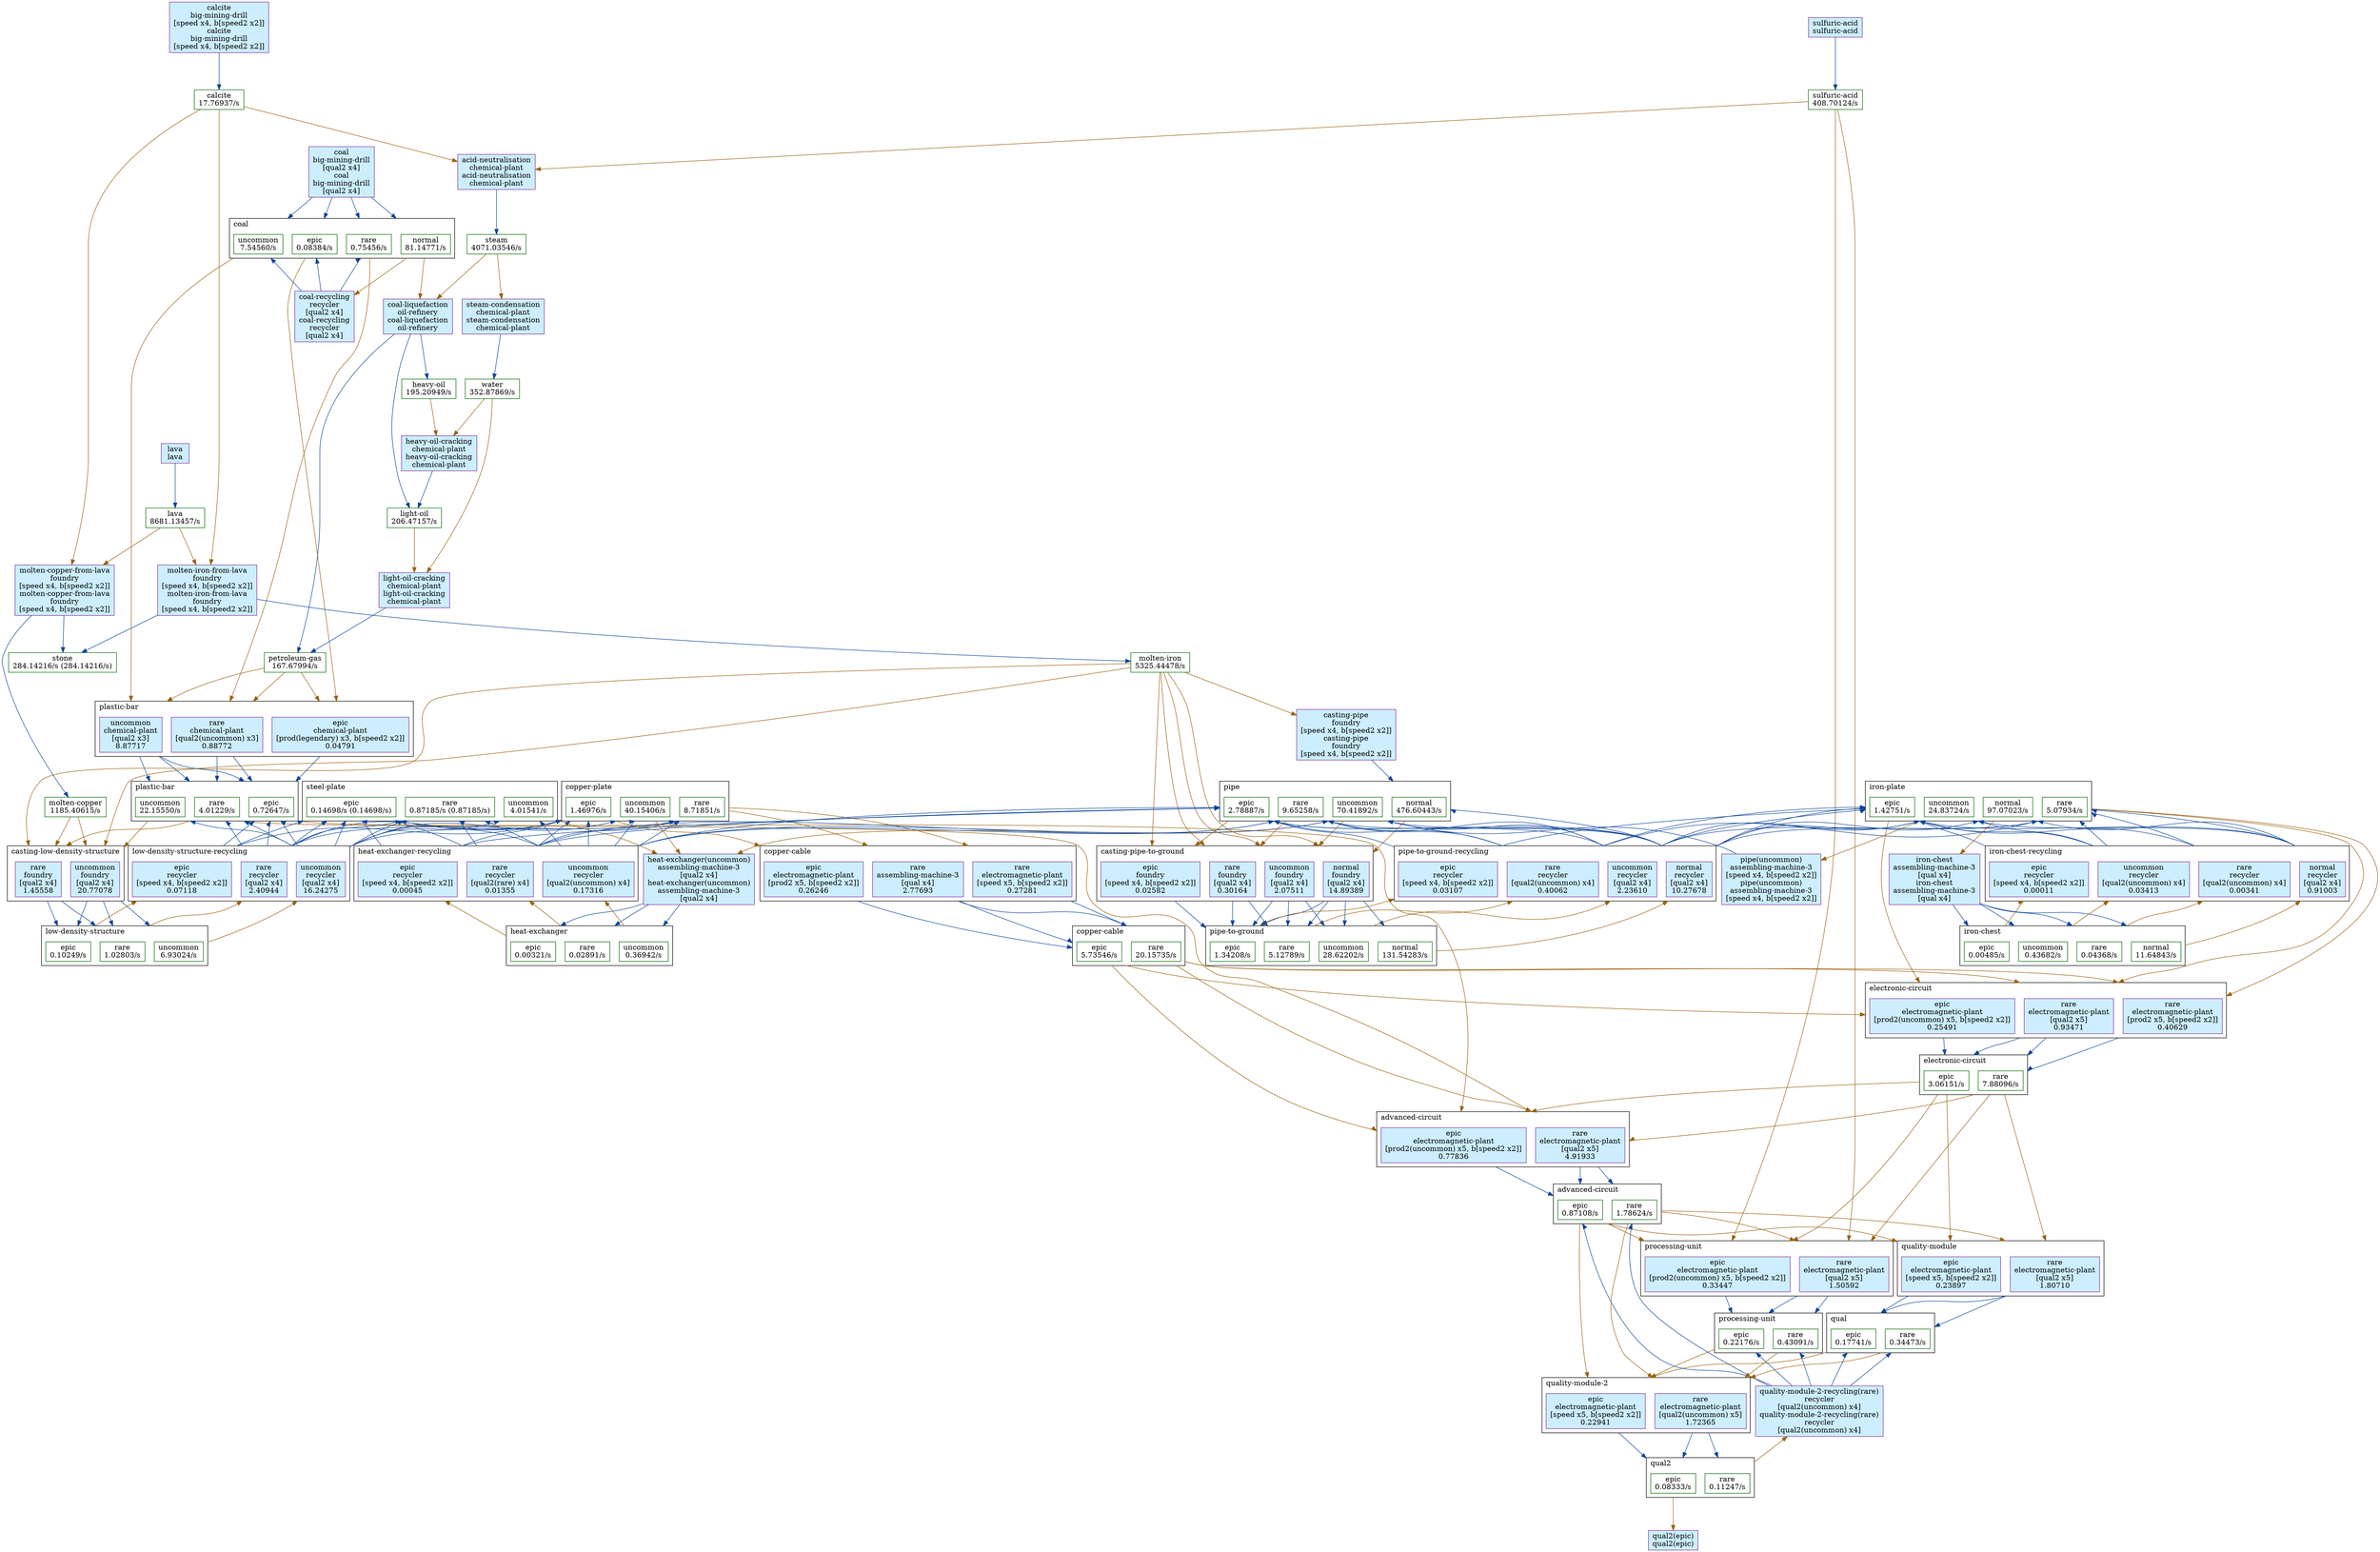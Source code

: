 digraph  {
  layout="dot"
  compound=true
  ranksep=1.0
  0 [shape="box"; style="filled"; color="#842e99"; fillcolor="#cceeff"; label="lava
lava"]
  1 [shape="box"; color="#006400"; label="lava
8681.13457/s"]
  2 [shape="box"; style="filled"; color="#842e99"; fillcolor="#cceeff"; label="sulfuric-acid
sulfuric-acid"]
  3 [shape="box"; color="#006400"; label="sulfuric-acid
408.70124/s"]
  4 [shape="box"; style="filled"; color="#842e99"; fillcolor="#cceeff"; label="qual2(epic)
qual2(epic)"]
  5 [shape="box"; color="#006400"; label="qual2(epic)
0.08333/s"]
  6 [shape="box"; style="filled"; color="#842e99"; fillcolor="#cceeff"; label="calcite
big-mining-drill
[speed x4, b[speed2 x2]]
calcite
big-mining-drill
[speed x4, b[speed2 x2]]"]
  7 [shape="box"; color="#006400"; label="calcite
17.76937/s"]
  8 [shape="box"; style="filled"; color="#842e99"; fillcolor="#cceeff"; label="coal
big-mining-drill
[qual2 x4]
coal
big-mining-drill
[qual2 x4]"]
  9 [shape="box"; color="#006400"; label="coal
81.14771/s"]
  10 [shape="box"; color="#006400"; label="coal(uncommon)
7.54560/s"]
  11 [shape="box"; color="#006400"; label="coal(rare)
0.75456/s"]
  12 [shape="box"; color="#006400"; label="coal(epic)
0.08384/s"]
  13 [shape="box"; style="filled"; color="#842e99"; fillcolor="#cceeff"; label="copper-cable(rare)
electromagnetic-plant
[speed x5, b[speed2 x2]]
copper-cable(rare)
electromagnetic-plant
[speed x5, b[speed2 x2]]"]
  14 [shape="box"; color="#006400"; label="copper-cable(rare)
20.15735/s"]
  15 [shape="box"; color="#006400"; label="copper-plate(rare)
8.71851/s"]
  16 [shape="box"; style="filled"; color="#842e99"; fillcolor="#cceeff"; label="quality-module(epic)
electromagnetic-plant
[speed x5, b[speed2 x2]]
quality-module(epic)
electromagnetic-plant
[speed x5, b[speed2 x2]]"]
  17 [shape="box"; color="#006400"; label="qual(epic)
0.17741/s"]
  18 [shape="box"; color="#006400"; label="electronic-circuit(epic)
3.06151/s"]
  19 [shape="box"; color="#006400"; label="advanced-circuit(epic)
0.87108/s"]
  20 [shape="box"; style="filled"; color="#842e99"; fillcolor="#cceeff"; label="quality-module-2(epic)
electromagnetic-plant
[speed x5, b[speed2 x2]]
quality-module-2(epic)
electromagnetic-plant
[speed x5, b[speed2 x2]]"]
  21 [shape="box"; color="#006400"; label="processing-unit(epic)
0.22176/s"]
  22 [shape="box"; style="filled"; color="#842e99"; fillcolor="#cceeff"; label="electronic-circuit(rare)
electromagnetic-plant
[prod2 x5, b[speed2 x2]]
electronic-circuit(rare)
electromagnetic-plant
[prod2 x5, b[speed2 x2]]"]
  23 [shape="box"; color="#006400"; label="electronic-circuit(rare)
7.88096/s"]
  24 [shape="box"; color="#006400"; label="iron-plate(rare)
5.07934/s"]
  25 [shape="box"; style="filled"; color="#842e99"; fillcolor="#cceeff"; label="copper-cable(epic)
electromagnetic-plant
[prod2 x5, b[speed2 x2]]
copper-cable(epic)
electromagnetic-plant
[prod2 x5, b[speed2 x2]]"]
  26 [shape="box"; color="#006400"; label="copper-cable(epic)
5.73546/s"]
  27 [shape="box"; color="#006400"; label="copper-plate(epic)
1.46976/s"]
  28 [shape="box"; style="filled"; color="#842e99"; fillcolor="#cceeff"; label="electronic-circuit(rare)
electromagnetic-plant
[qual2 x5]
electronic-circuit(rare)
electromagnetic-plant
[qual2 x5]"]
  29 [shape="box"; style="filled"; color="#842e99"; fillcolor="#cceeff"; label="advanced-circuit(rare)
electromagnetic-plant
[qual2 x5]
advanced-circuit(rare)
electromagnetic-plant
[qual2 x5]"]
  30 [shape="box"; color="#006400"; label="advanced-circuit(rare)
1.78624/s"]
  31 [shape="box"; color="#006400"; label="plastic-bar(rare)
4.01229/s"]
  32 [shape="box"; style="filled"; color="#842e99"; fillcolor="#cceeff"; label="quality-module(rare)
electromagnetic-plant
[qual2 x5]
quality-module(rare)
electromagnetic-plant
[qual2 x5]"]
  33 [shape="box"; color="#006400"; label="qual(rare)
0.34473/s"]
  34 [shape="box"; style="filled"; color="#842e99"; fillcolor="#cceeff"; label="processing-unit(rare)
electromagnetic-plant
[qual2 x5]
processing-unit(rare)
electromagnetic-plant
[qual2 x5]"]
  35 [shape="box"; color="#006400"; label="processing-unit(rare)
0.43091/s"]
  36 [shape="box"; style="filled"; color="#842e99"; fillcolor="#cceeff"; label="electronic-circuit(epic)
electromagnetic-plant
[prod2(uncommon) x5, b[speed2 x2]]
electronic-circuit(epic)
electromagnetic-plant
[prod2(uncommon) x5, b[speed2 x2]]"]
  37 [shape="box"; color="#006400"; label="iron-plate(epic)
1.42751/s"]
  38 [shape="box"; style="filled"; color="#842e99"; fillcolor="#cceeff"; label="advanced-circuit(epic)
electromagnetic-plant
[prod2(uncommon) x5, b[speed2 x2]]
advanced-circuit(epic)
electromagnetic-plant
[prod2(uncommon) x5, b[speed2 x2]]"]
  39 [shape="box"; color="#006400"; label="plastic-bar(epic)
0.72647/s"]
  40 [shape="box"; style="filled"; color="#842e99"; fillcolor="#cceeff"; label="processing-unit(epic)
electromagnetic-plant
[prod2(uncommon) x5, b[speed2 x2]]
processing-unit(epic)
electromagnetic-plant
[prod2(uncommon) x5, b[speed2 x2]]"]
  41 [shape="box"; style="filled"; color="#842e99"; fillcolor="#cceeff"; label="quality-module-2(rare)
electromagnetic-plant
[qual2(uncommon) x5]
quality-module-2(rare)
electromagnetic-plant
[qual2(uncommon) x5]"]
  42 [shape="box"; color="#006400"; label="qual2(rare)
0.11247/s"]
  43 [shape="box"; style="filled"; color="#842e99"; fillcolor="#cceeff"; label="pipe(uncommon)
assembling-machine-3
[speed x4, b[speed2 x2]]
pipe(uncommon)
assembling-machine-3
[speed x4, b[speed2 x2]]"]
  44 [shape="box"; color="#006400"; label="pipe(uncommon)
70.41892/s"]
  45 [shape="box"; color="#006400"; label="iron-plate(uncommon)
24.83724/s"]
  46 [shape="box"; style="filled"; color="#842e99"; fillcolor="#cceeff"; label="iron-chest
assembling-machine-3
[qual x4]
iron-chest
assembling-machine-3
[qual x4]"]
  47 [shape="box"; color="#006400"; label="iron-chest
11.64843/s"]
  48 [shape="box"; color="#006400"; label="iron-chest(uncommon)
0.43682/s"]
  49 [shape="box"; color="#006400"; label="iron-chest(rare)
0.04368/s"]
  50 [shape="box"; color="#006400"; label="iron-chest(epic)
0.00485/s"]
  51 [shape="box"; color="#006400"; label="iron-plate
97.07023/s"]
  52 [shape="box"; style="filled"; color="#842e99"; fillcolor="#cceeff"; label="copper-cable(rare)
assembling-machine-3
[qual x4]
copper-cable(rare)
assembling-machine-3
[qual x4]"]
  53 [shape="box"; style="filled"; color="#842e99"; fillcolor="#cceeff"; label="heat-exchanger(uncommon)
assembling-machine-3
[qual2 x4]
heat-exchanger(uncommon)
assembling-machine-3
[qual2 x4]"]
  54 [shape="box"; color="#006400"; label="heat-exchanger(uncommon)
0.36942/s"]
  55 [shape="box"; color="#006400"; label="heat-exchanger(rare)
0.02891/s"]
  56 [shape="box"; color="#006400"; label="heat-exchanger(epic)
0.00321/s"]
  57 [shape="box"; color="#006400"; label="steel-plate(uncommon)
4.01541/s"]
  58 [shape="box"; color="#006400"; label="copper-plate(uncommon)
40.15406/s"]
  59 [shape="box"; style="filled"; color="#842e99"; fillcolor="#cceeff"; label="molten-iron-from-lava
foundry
[speed x4, b[speed2 x2]]
molten-iron-from-lava
foundry
[speed x4, b[speed2 x2]]"]
  60 [shape="box"; color="#006400"; label="molten-iron
5325.44478/s"]
  61 [shape="box"; color="#006400"; label="stone
284.14216/s (284.14216/s)"]
  62 [shape="box"; style="filled"; color="#842e99"; fillcolor="#cceeff"; label="molten-copper-from-lava
foundry
[speed x4, b[speed2 x2]]
molten-copper-from-lava
foundry
[speed x4, b[speed2 x2]]"]
  63 [shape="box"; color="#006400"; label="molten-copper
1185.40615/s"]
  64 [shape="box"; style="filled"; color="#842e99"; fillcolor="#cceeff"; label="casting-pipe
foundry
[speed x4, b[speed2 x2]]
casting-pipe
foundry
[speed x4, b[speed2 x2]]"]
  65 [shape="box"; color="#006400"; label="pipe
476.60443/s"]
  66 [shape="box"; style="filled"; color="#842e99"; fillcolor="#cceeff"; label="casting-pipe-to-ground(epic)
foundry
[speed x4, b[speed2 x2]]
casting-pipe-to-ground(epic)
foundry
[speed x4, b[speed2 x2]]"]
  67 [shape="box"; color="#006400"; label="pipe-to-ground(epic)
1.34208/s"]
  68 [shape="box"; color="#006400"; label="pipe(epic)
2.78887/s"]
  69 [shape="box"; style="filled"; color="#842e99"; fillcolor="#cceeff"; label="casting-pipe-to-ground
foundry
[qual2 x4]
casting-pipe-to-ground
foundry
[qual2 x4]"]
  70 [shape="box"; color="#006400"; label="pipe-to-ground
131.54283/s"]
  71 [shape="box"; color="#006400"; label="pipe-to-ground(uncommon)
28.62202/s"]
  72 [shape="box"; color="#006400"; label="pipe-to-ground(rare)
5.12789/s"]
  73 [shape="box"; style="filled"; color="#842e99"; fillcolor="#cceeff"; label="casting-pipe-to-ground(uncommon)
foundry
[qual2 x4]
casting-pipe-to-ground(uncommon)
foundry
[qual2 x4]"]
  74 [shape="box"; style="filled"; color="#842e99"; fillcolor="#cceeff"; label="casting-pipe-to-ground(rare)
foundry
[qual2 x4]
casting-pipe-to-ground(rare)
foundry
[qual2 x4]"]
  75 [shape="box"; color="#006400"; label="pipe(rare)
9.65258/s"]
  76 [shape="box"; style="filled"; color="#842e99"; fillcolor="#cceeff"; label="casting-low-density-structure(uncommon)
foundry
[qual2 x4]
casting-low-density-structure(uncommon)
foundry
[qual2 x4]"]
  77 [shape="box"; color="#006400"; label="low-density-structure(uncommon)
6.93024/s"]
  78 [shape="box"; color="#006400"; label="low-density-structure(rare)
1.02803/s"]
  79 [shape="box"; color="#006400"; label="low-density-structure(epic)
0.10249/s"]
  80 [shape="box"; color="#006400"; label="plastic-bar(uncommon)
22.15550/s"]
  81 [shape="box"; style="filled"; color="#842e99"; fillcolor="#cceeff"; label="casting-low-density-structure(rare)
foundry
[qual2 x4]
casting-low-density-structure(rare)
foundry
[qual2 x4]"]
  82 [shape="box"; style="filled"; color="#842e99"; fillcolor="#cceeff"; label="pipe-to-ground-recycling(epic)
recycler
[speed x4, b[speed2 x2]]
pipe-to-ground-recycling(epic)
recycler
[speed x4, b[speed2 x2]]"]
  83 [shape="box"; style="filled"; color="#842e99"; fillcolor="#cceeff"; label="iron-chest-recycling(epic)
recycler
[speed x4, b[speed2 x2]]
iron-chest-recycling(epic)
recycler
[speed x4, b[speed2 x2]]"]
  84 [shape="box"; style="filled"; color="#842e99"; fillcolor="#cceeff"; label="low-density-structure-recycling(epic)
recycler
[speed x4, b[speed2 x2]]
low-density-structure-recycling(epic)
recycler
[speed x4, b[speed2 x2]]"]
  85 [shape="box"; color="#006400"; label="steel-plate(epic)
0.14698/s (0.14698/s)"]
  86 [shape="box"; style="filled"; color="#842e99"; fillcolor="#cceeff"; label="heat-exchanger-recycling(epic)
recycler
[speed x4, b[speed2 x2]]
heat-exchanger-recycling(epic)
recycler
[speed x4, b[speed2 x2]]"]
  87 [shape="box"; style="filled"; color="#842e99"; fillcolor="#cceeff"; label="pipe-to-ground-recycling
recycler
[qual2 x4]
pipe-to-ground-recycling
recycler
[qual2 x4]"]
  88 [shape="box"; style="filled"; color="#842e99"; fillcolor="#cceeff"; label="pipe-to-ground-recycling(uncommon)
recycler
[qual2 x4]
pipe-to-ground-recycling(uncommon)
recycler
[qual2 x4]"]
  89 [shape="box"; style="filled"; color="#842e99"; fillcolor="#cceeff"; label="iron-chest-recycling
recycler
[qual2 x4]
iron-chest-recycling
recycler
[qual2 x4]"]
  90 [shape="box"; style="filled"; color="#842e99"; fillcolor="#cceeff"; label="low-density-structure-recycling(uncommon)
recycler
[qual2 x4]
low-density-structure-recycling(uncommon)
recycler
[qual2 x4]"]
  91 [shape="box"; color="#006400"; label="steel-plate(rare)
0.87185/s (0.87185/s)"]
  92 [shape="box"; style="filled"; color="#842e99"; fillcolor="#cceeff"; label="low-density-structure-recycling(rare)
recycler
[qual2 x4]
low-density-structure-recycling(rare)
recycler
[qual2 x4]"]
  93 [shape="box"; style="filled"; color="#842e99"; fillcolor="#cceeff"; label="coal-recycling
recycler
[qual2 x4]
coal-recycling
recycler
[qual2 x4]"]
  94 [shape="box"; style="filled"; color="#842e99"; fillcolor="#cceeff"; label="pipe-to-ground-recycling(rare)
recycler
[qual2(uncommon) x4]
pipe-to-ground-recycling(rare)
recycler
[qual2(uncommon) x4]"]
  95 [shape="box"; style="filled"; color="#842e99"; fillcolor="#cceeff"; label="iron-chest-recycling(uncommon)
recycler
[qual2(uncommon) x4]
iron-chest-recycling(uncommon)
recycler
[qual2(uncommon) x4]"]
  96 [shape="box"; style="filled"; color="#842e99"; fillcolor="#cceeff"; label="iron-chest-recycling(rare)
recycler
[qual2(uncommon) x4]
iron-chest-recycling(rare)
recycler
[qual2(uncommon) x4]"]
  97 [shape="box"; style="filled"; color="#842e99"; fillcolor="#cceeff"; label="heat-exchanger-recycling(uncommon)
recycler
[qual2(uncommon) x4]
heat-exchanger-recycling(uncommon)
recycler
[qual2(uncommon) x4]"]
  98 [shape="box"; style="filled"; color="#842e99"; fillcolor="#cceeff"; label="quality-module-2-recycling(rare)
recycler
[qual2(uncommon) x4]
quality-module-2-recycling(rare)
recycler
[qual2(uncommon) x4]"]
  99 [shape="box"; style="filled"; color="#842e99"; fillcolor="#cceeff"; label="heat-exchanger-recycling(rare)
recycler
[qual2(rare) x4]
heat-exchanger-recycling(rare)
recycler
[qual2(rare) x4]"]
  100 [shape="box"; style="filled"; color="#842e99"; fillcolor="#cceeff"; label="acid-neutralisation
chemical-plant
acid-neutralisation
chemical-plant"]
  101 [shape="box"; color="#006400"; label="steam
4071.03546/s"]
  102 [shape="box"; style="filled"; color="#842e99"; fillcolor="#cceeff"; label="steam-condensation
chemical-plant
steam-condensation
chemical-plant"]
  103 [shape="box"; color="#006400"; label="water
352.87869/s"]
  104 [shape="box"; style="filled"; color="#842e99"; fillcolor="#cceeff"; label="heavy-oil-cracking
chemical-plant
heavy-oil-cracking
chemical-plant"]
  105 [shape="box"; color="#006400"; label="light-oil
206.47157/s"]
  106 [shape="box"; color="#006400"; label="heavy-oil
195.20949/s"]
  107 [shape="box"; style="filled"; color="#842e99"; fillcolor="#cceeff"; label="light-oil-cracking
chemical-plant
light-oil-cracking
chemical-plant"]
  108 [shape="box"; color="#006400"; label="petroleum-gas
167.67994/s"]
  109 [shape="box"; style="filled"; color="#842e99"; fillcolor="#cceeff"; label="plastic-bar(uncommon)
chemical-plant
[qual2 x3]
plastic-bar(uncommon)
chemical-plant
[qual2 x3]"]
  110 [shape="box"; style="filled"; color="#842e99"; fillcolor="#cceeff"; label="plastic-bar(rare)
chemical-plant
[qual2(uncommon) x3]
plastic-bar(rare)
chemical-plant
[qual2(uncommon) x3]"]
  111 [shape="box"; style="filled"; color="#842e99"; fillcolor="#cceeff"; label="plastic-bar(epic)
chemical-plant
[prod(legendary) x3, b[speed2 x2]]
plastic-bar(epic)
chemical-plant
[prod(legendary) x3, b[speed2 x2]]"]
  112 [shape="box"; style="filled"; color="#842e99"; fillcolor="#cceeff"; label="coal-liquefaction
oil-refinery
coal-liquefaction
oil-refinery"]
  0 -> 1 [color="#0f4699"]
  1 -> 59 [color="#99620f"]
  1 -> 62 [color="#99620f"]
  2 -> 3 [color="#0f4699"]
  3 -> 34 [color="#99620f"; lhead="cluster_recipe_processing_unit"]
  3 -> 40 [color="#99620f"; lhead="cluster_recipe_processing_unit"]
  3 -> 100 [color="#99620f"]
  5 -> 4 [color="#99620f"; ltail="cluster_item_quality_module_2"]
  6 -> 7 [color="#0f4699"]
  7 -> 59 [color="#99620f"]
  7 -> 62 [color="#99620f"]
  7 -> 100 [color="#99620f"]
  8 -> 9 [color="#0f4699"; lhead="cluster_item_coal"]
  8 -> 10 [color="#0f4699"; lhead="cluster_item_coal"]
  8 -> 11 [color="#0f4699"; lhead="cluster_item_coal"]
  8 -> 12 [color="#0f4699"; lhead="cluster_item_coal"]
  93 -> 9 [color="#99620f"; dir=back; lhead="cluster_item_coal"]
  9 -> 112 [color="#99620f"; ltail="cluster_item_coal"]
  10 -> 109 [color="#99620f"; ltail="cluster_item_coal"; lhead="cluster_recipe_plastic_bar"]
  11 -> 110 [color="#99620f"; ltail="cluster_item_coal"; lhead="cluster_recipe_plastic_bar"]
  12 -> 111 [color="#99620f"; ltail="cluster_item_coal"; lhead="cluster_recipe_plastic_bar"]
  13 -> 14 [color="#0f4699"; lhead="cluster_item_copper_cable"; ltail="cluster_recipe_copper_cable"]
  14 -> 22 [color="#99620f"; ltail="cluster_item_copper_cable"; lhead="cluster_recipe_electronic_circuit"]
  14 -> 28 [color="#99620f"; ltail="cluster_item_copper_cable"; lhead="cluster_recipe_electronic_circuit"]
  14 -> 29 [color="#99620f"; ltail="cluster_item_copper_cable"; lhead="cluster_recipe_advanced_circuit"]
  15 -> 13 [color="#99620f"; ltail="cluster_item_copper_plate"; lhead="cluster_recipe_copper_cable"]
  15 -> 52 [color="#99620f"; ltail="cluster_item_copper_plate"; lhead="cluster_recipe_copper_cable"]
  16 -> 17 [color="#0f4699"; lhead="cluster_item_quality_module"; ltail="cluster_recipe_quality_module"]
  17 -> 20 [color="#99620f"; ltail="cluster_item_quality_module"; lhead="cluster_recipe_quality_module_2"]
  18 -> 16 [color="#99620f"; ltail="cluster_item_electronic_circuit"; lhead="cluster_recipe_quality_module"]
  18 -> 38 [color="#99620f"; ltail="cluster_item_electronic_circuit"; lhead="cluster_recipe_advanced_circuit"]
  18 -> 40 [color="#99620f"; ltail="cluster_item_electronic_circuit"; lhead="cluster_recipe_processing_unit"]
  19 -> 16 [color="#99620f"; ltail="cluster_item_advanced_circuit"; lhead="cluster_recipe_quality_module"]
  19 -> 20 [color="#99620f"; ltail="cluster_item_advanced_circuit"; lhead="cluster_recipe_quality_module_2"]
  19 -> 40 [color="#99620f"; ltail="cluster_item_advanced_circuit"; lhead="cluster_recipe_processing_unit"]
  20 -> 5 [color="#0f4699"; lhead="cluster_item_quality_module_2"; ltail="cluster_recipe_quality_module_2"]
  21 -> 20 [color="#99620f"; ltail="cluster_item_processing_unit"; lhead="cluster_recipe_quality_module_2"]
  22 -> 23 [color="#0f4699"; lhead="cluster_item_electronic_circuit"; ltail="cluster_recipe_electronic_circuit"]
  23 -> 29 [color="#99620f"; ltail="cluster_item_electronic_circuit"; lhead="cluster_recipe_advanced_circuit"]
  23 -> 32 [color="#99620f"; ltail="cluster_item_electronic_circuit"; lhead="cluster_recipe_quality_module"]
  23 -> 34 [color="#99620f"; ltail="cluster_item_electronic_circuit"; lhead="cluster_recipe_processing_unit"]
  24 -> 22 [color="#99620f"; ltail="cluster_item_iron_plate"; lhead="cluster_recipe_electronic_circuit"]
  24 -> 28 [color="#99620f"; ltail="cluster_item_iron_plate"; lhead="cluster_recipe_electronic_circuit"]
  25 -> 26 [color="#0f4699"; lhead="cluster_item_copper_cable"; ltail="cluster_recipe_copper_cable"]
  26 -> 36 [color="#99620f"; ltail="cluster_item_copper_cable"; lhead="cluster_recipe_electronic_circuit"]
  26 -> 38 [color="#99620f"; ltail="cluster_item_copper_cable"; lhead="cluster_recipe_advanced_circuit"]
  27 -> 25 [color="#99620f"; ltail="cluster_item_copper_plate"; lhead="cluster_recipe_copper_cable"]
  28 -> 23 [color="#0f4699"; lhead="cluster_item_electronic_circuit"; ltail="cluster_recipe_electronic_circuit"]
  28 -> 18 [color="#0f4699"; lhead="cluster_item_electronic_circuit"; ltail="cluster_recipe_electronic_circuit"]
  29 -> 30 [color="#0f4699"; lhead="cluster_item_advanced_circuit"; ltail="cluster_recipe_advanced_circuit"]
  29 -> 19 [color="#0f4699"; lhead="cluster_item_advanced_circuit"; ltail="cluster_recipe_advanced_circuit"]
  30 -> 32 [color="#99620f"; ltail="cluster_item_advanced_circuit"; lhead="cluster_recipe_quality_module"]
  30 -> 34 [color="#99620f"; ltail="cluster_item_advanced_circuit"; lhead="cluster_recipe_processing_unit"]
  30 -> 41 [color="#99620f"; ltail="cluster_item_advanced_circuit"; lhead="cluster_recipe_quality_module_2"]
  31 -> 29 [color="#99620f"; ltail="cluster_item_plastic_bar"; lhead="cluster_recipe_advanced_circuit"]
  31 -> 81 [color="#99620f"; ltail="cluster_item_plastic_bar"; lhead="cluster_recipe_casting_low_density_structure"]
  32 -> 33 [color="#0f4699"; lhead="cluster_item_quality_module"; ltail="cluster_recipe_quality_module"]
  32 -> 17 [color="#0f4699"; lhead="cluster_item_quality_module"; ltail="cluster_recipe_quality_module"]
  33 -> 41 [color="#99620f"; ltail="cluster_item_quality_module"; lhead="cluster_recipe_quality_module_2"]
  34 -> 35 [color="#0f4699"; lhead="cluster_item_processing_unit"; ltail="cluster_recipe_processing_unit"]
  34 -> 21 [color="#0f4699"; lhead="cluster_item_processing_unit"; ltail="cluster_recipe_processing_unit"]
  35 -> 41 [color="#99620f"; ltail="cluster_item_processing_unit"; lhead="cluster_recipe_quality_module_2"]
  36 -> 18 [color="#0f4699"; lhead="cluster_item_electronic_circuit"; ltail="cluster_recipe_electronic_circuit"]
  37 -> 36 [color="#99620f"; ltail="cluster_item_iron_plate"; lhead="cluster_recipe_electronic_circuit"]
  38 -> 19 [color="#0f4699"; lhead="cluster_item_advanced_circuit"; ltail="cluster_recipe_advanced_circuit"]
  39 -> 38 [color="#99620f"; ltail="cluster_item_plastic_bar"; lhead="cluster_recipe_advanced_circuit"]
  40 -> 21 [color="#0f4699"; lhead="cluster_item_processing_unit"; ltail="cluster_recipe_processing_unit"]
  41 -> 42 [color="#0f4699"; lhead="cluster_item_quality_module_2"; ltail="cluster_recipe_quality_module_2"]
  41 -> 5 [color="#0f4699"; lhead="cluster_item_quality_module_2"; ltail="cluster_recipe_quality_module_2"]
  98 -> 42 [color="#99620f"; dir=back; lhead="cluster_item_quality_module_2"]
  43 -> 44 [color="#0f4699"; lhead="cluster_item_pipe"]
  44 -> 53 [color="#99620f"; ltail="cluster_item_pipe"]
  44 -> 73 [color="#99620f"; ltail="cluster_item_pipe"; lhead="cluster_recipe_casting_pipe_to_ground"]
  45 -> 43 [color="#99620f"; ltail="cluster_item_iron_plate"]
  46 -> 47 [color="#0f4699"; lhead="cluster_item_iron_chest"]
  46 -> 48 [color="#0f4699"; lhead="cluster_item_iron_chest"]
  46 -> 49 [color="#0f4699"; lhead="cluster_item_iron_chest"]
  46 -> 50 [color="#0f4699"; lhead="cluster_item_iron_chest"]
  89 -> 47 [color="#99620f"; ltail="cluster_recipe_iron_chest_recycling"; lhead="cluster_item_iron_chest"; dir=back]
  95 -> 48 [color="#99620f"; ltail="cluster_recipe_iron_chest_recycling"; lhead="cluster_item_iron_chest"; dir=back]
  96 -> 49 [color="#99620f"; ltail="cluster_recipe_iron_chest_recycling"; lhead="cluster_item_iron_chest"; dir=back]
  83 -> 50 [color="#99620f"; ltail="cluster_recipe_iron_chest_recycling"; lhead="cluster_item_iron_chest"; dir=back]
  51 -> 46 [color="#99620f"; ltail="cluster_item_iron_plate"]
  52 -> 14 [color="#0f4699"; lhead="cluster_item_copper_cable"; ltail="cluster_recipe_copper_cable"]
  52 -> 26 [color="#0f4699"; lhead="cluster_item_copper_cable"; ltail="cluster_recipe_copper_cable"]
  53 -> 54 [color="#0f4699"; lhead="cluster_item_heat_exchanger"]
  53 -> 55 [color="#0f4699"; lhead="cluster_item_heat_exchanger"]
  53 -> 56 [color="#0f4699"; lhead="cluster_item_heat_exchanger"]
  97 -> 54 [color="#99620f"; ltail="cluster_recipe_heat_exchanger_recycling"; lhead="cluster_item_heat_exchanger"; dir=back]
  99 -> 55 [color="#99620f"; ltail="cluster_recipe_heat_exchanger_recycling"; lhead="cluster_item_heat_exchanger"; dir=back]
  86 -> 56 [color="#99620f"; ltail="cluster_recipe_heat_exchanger_recycling"; lhead="cluster_item_heat_exchanger"; dir=back]
  57 -> 53 [color="#99620f"; ltail="cluster_item_steel_plate"]
  58 -> 53 [color="#99620f"; ltail="cluster_item_copper_plate"]
  59 -> 60 [color="#0f4699"]
  59 -> 61 [color="#0f4699"]
  60 -> 64 [color="#99620f"]
  60 -> 66 [color="#99620f"; lhead="cluster_recipe_casting_pipe_to_ground"]
  60 -> 69 [color="#99620f"; lhead="cluster_recipe_casting_pipe_to_ground"]
  60 -> 73 [color="#99620f"; lhead="cluster_recipe_casting_pipe_to_ground"]
  60 -> 74 [color="#99620f"; lhead="cluster_recipe_casting_pipe_to_ground"]
  60 -> 76 [color="#99620f"; lhead="cluster_recipe_casting_low_density_structure"]
  60 -> 81 [color="#99620f"; lhead="cluster_recipe_casting_low_density_structure"]
  62 -> 63 [color="#0f4699"]
  62 -> 61 [color="#0f4699"]
  63 -> 76 [color="#99620f"; lhead="cluster_recipe_casting_low_density_structure"]
  63 -> 81 [color="#99620f"; lhead="cluster_recipe_casting_low_density_structure"]
  64 -> 65 [color="#0f4699"; lhead="cluster_item_pipe"]
  65 -> 69 [color="#99620f"; ltail="cluster_item_pipe"; lhead="cluster_recipe_casting_pipe_to_ground"]
  66 -> 67 [color="#0f4699"; lhead="cluster_item_pipe_to_ground"; ltail="cluster_recipe_casting_pipe_to_ground"]
  82 -> 67 [color="#99620f"; ltail="cluster_recipe_pipe_to_ground_recycling"; lhead="cluster_item_pipe_to_ground"; dir=back]
  68 -> 66 [color="#99620f"; ltail="cluster_item_pipe"; lhead="cluster_recipe_casting_pipe_to_ground"]
  69 -> 70 [color="#0f4699"; lhead="cluster_item_pipe_to_ground"; ltail="cluster_recipe_casting_pipe_to_ground"]
  69 -> 71 [color="#0f4699"; lhead="cluster_item_pipe_to_ground"; ltail="cluster_recipe_casting_pipe_to_ground"]
  69 -> 72 [color="#0f4699"; lhead="cluster_item_pipe_to_ground"; ltail="cluster_recipe_casting_pipe_to_ground"]
  69 -> 67 [color="#0f4699"; lhead="cluster_item_pipe_to_ground"; ltail="cluster_recipe_casting_pipe_to_ground"]
  87 -> 70 [color="#99620f"; ltail="cluster_recipe_pipe_to_ground_recycling"; lhead="cluster_item_pipe_to_ground"; dir=back]
  88 -> 71 [color="#99620f"; ltail="cluster_recipe_pipe_to_ground_recycling"; lhead="cluster_item_pipe_to_ground"; dir=back]
  94 -> 72 [color="#99620f"; ltail="cluster_recipe_pipe_to_ground_recycling"; lhead="cluster_item_pipe_to_ground"; dir=back]
  73 -> 71 [color="#0f4699"; lhead="cluster_item_pipe_to_ground"; ltail="cluster_recipe_casting_pipe_to_ground"]
  73 -> 72 [color="#0f4699"; lhead="cluster_item_pipe_to_ground"; ltail="cluster_recipe_casting_pipe_to_ground"]
  73 -> 67 [color="#0f4699"; lhead="cluster_item_pipe_to_ground"; ltail="cluster_recipe_casting_pipe_to_ground"]
  74 -> 72 [color="#0f4699"; lhead="cluster_item_pipe_to_ground"; ltail="cluster_recipe_casting_pipe_to_ground"]
  74 -> 67 [color="#0f4699"; lhead="cluster_item_pipe_to_ground"; ltail="cluster_recipe_casting_pipe_to_ground"]
  75 -> 74 [color="#99620f"; ltail="cluster_item_pipe"; lhead="cluster_recipe_casting_pipe_to_ground"]
  76 -> 77 [color="#0f4699"; lhead="cluster_item_low_density_structure"; ltail="cluster_recipe_casting_low_density_structure"]
  76 -> 78 [color="#0f4699"; lhead="cluster_item_low_density_structure"; ltail="cluster_recipe_casting_low_density_structure"]
  76 -> 79 [color="#0f4699"; lhead="cluster_item_low_density_structure"; ltail="cluster_recipe_casting_low_density_structure"]
  90 -> 77 [color="#99620f"; ltail="cluster_recipe_low_density_structure_recycling"; lhead="cluster_item_low_density_structure"; dir=back]
  92 -> 78 [color="#99620f"; ltail="cluster_recipe_low_density_structure_recycling"; lhead="cluster_item_low_density_structure"; dir=back]
  84 -> 79 [color="#99620f"; ltail="cluster_recipe_low_density_structure_recycling"; lhead="cluster_item_low_density_structure"; dir=back]
  80 -> 76 [color="#99620f"; ltail="cluster_item_plastic_bar"; lhead="cluster_recipe_casting_low_density_structure"]
  81 -> 78 [color="#0f4699"; lhead="cluster_item_low_density_structure"; ltail="cluster_recipe_casting_low_density_structure"]
  81 -> 79 [color="#0f4699"; lhead="cluster_item_low_density_structure"; ltail="cluster_recipe_casting_low_density_structure"]
  68 -> 82 [color="#0f4699"; lhead="cluster_recipe_pipe_to_ground_recycling"; ltail="cluster_item_pipe"; dir=back]
  37 -> 82 [color="#0f4699"; lhead="cluster_recipe_pipe_to_ground_recycling"; ltail="cluster_item_iron_plate"; dir=back]
  37 -> 83 [color="#0f4699"; lhead="cluster_recipe_iron_chest_recycling"; ltail="cluster_item_iron_plate"; dir=back]
  85 -> 84 [color="#0f4699"; lhead="cluster_recipe_low_density_structure_recycling"; ltail="cluster_item_steel_plate"; dir=back]
  27 -> 84 [color="#0f4699"; lhead="cluster_recipe_low_density_structure_recycling"; ltail="cluster_item_copper_plate"; dir=back]
  39 -> 84 [color="#0f4699"; lhead="cluster_recipe_low_density_structure_recycling"; ltail="cluster_item_plastic_bar"; dir=back]
  85 -> 86 [color="#0f4699"; lhead="cluster_recipe_heat_exchanger_recycling"; ltail="cluster_item_steel_plate"; dir=back]
  27 -> 86 [color="#0f4699"; lhead="cluster_recipe_heat_exchanger_recycling"; ltail="cluster_item_copper_plate"; dir=back]
  68 -> 86 [color="#0f4699"; lhead="cluster_recipe_heat_exchanger_recycling"; ltail="cluster_item_pipe"; dir=back]
  65 -> 87 [color="#0f4699"; lhead="cluster_recipe_pipe_to_ground_recycling"; ltail="cluster_item_pipe"; dir=back]
  51 -> 87 [color="#0f4699"; lhead="cluster_recipe_pipe_to_ground_recycling"; ltail="cluster_item_iron_plate"; dir=back]
  44 -> 87 [color="#0f4699"; lhead="cluster_recipe_pipe_to_ground_recycling"; ltail="cluster_item_pipe"; dir=back]
  45 -> 87 [color="#0f4699"; lhead="cluster_recipe_pipe_to_ground_recycling"; ltail="cluster_item_iron_plate"; dir=back]
  75 -> 87 [color="#0f4699"; lhead="cluster_recipe_pipe_to_ground_recycling"; ltail="cluster_item_pipe"; dir=back]
  24 -> 87 [color="#0f4699"; lhead="cluster_recipe_pipe_to_ground_recycling"; ltail="cluster_item_iron_plate"; dir=back]
  68 -> 87 [color="#0f4699"; lhead="cluster_recipe_pipe_to_ground_recycling"; ltail="cluster_item_pipe"; dir=back]
  37 -> 87 [color="#0f4699"; lhead="cluster_recipe_pipe_to_ground_recycling"; ltail="cluster_item_iron_plate"; dir=back]
  44 -> 88 [color="#0f4699"; lhead="cluster_recipe_pipe_to_ground_recycling"; ltail="cluster_item_pipe"; dir=back]
  45 -> 88 [color="#0f4699"; lhead="cluster_recipe_pipe_to_ground_recycling"; ltail="cluster_item_iron_plate"; dir=back]
  75 -> 88 [color="#0f4699"; lhead="cluster_recipe_pipe_to_ground_recycling"; ltail="cluster_item_pipe"; dir=back]
  24 -> 88 [color="#0f4699"; lhead="cluster_recipe_pipe_to_ground_recycling"; ltail="cluster_item_iron_plate"; dir=back]
  68 -> 88 [color="#0f4699"; lhead="cluster_recipe_pipe_to_ground_recycling"; ltail="cluster_item_pipe"; dir=back]
  37 -> 88 [color="#0f4699"; lhead="cluster_recipe_pipe_to_ground_recycling"; ltail="cluster_item_iron_plate"; dir=back]
  51 -> 89 [color="#0f4699"; lhead="cluster_recipe_iron_chest_recycling"; ltail="cluster_item_iron_plate"; dir=back]
  45 -> 89 [color="#0f4699"; lhead="cluster_recipe_iron_chest_recycling"; ltail="cluster_item_iron_plate"; dir=back]
  24 -> 89 [color="#0f4699"; lhead="cluster_recipe_iron_chest_recycling"; ltail="cluster_item_iron_plate"; dir=back]
  37 -> 89 [color="#0f4699"; lhead="cluster_recipe_iron_chest_recycling"; ltail="cluster_item_iron_plate"; dir=back]
  57 -> 90 [color="#0f4699"; lhead="cluster_recipe_low_density_structure_recycling"; ltail="cluster_item_steel_plate"; dir=back]
  58 -> 90 [color="#0f4699"; lhead="cluster_recipe_low_density_structure_recycling"; ltail="cluster_item_copper_plate"; dir=back]
  80 -> 90 [color="#0f4699"; lhead="cluster_recipe_low_density_structure_recycling"; ltail="cluster_item_plastic_bar"; dir=back]
  91 -> 90 [color="#0f4699"; lhead="cluster_recipe_low_density_structure_recycling"; ltail="cluster_item_steel_plate"; dir=back]
  15 -> 90 [color="#0f4699"; lhead="cluster_recipe_low_density_structure_recycling"; ltail="cluster_item_copper_plate"; dir=back]
  31 -> 90 [color="#0f4699"; lhead="cluster_recipe_low_density_structure_recycling"; ltail="cluster_item_plastic_bar"; dir=back]
  85 -> 90 [color="#0f4699"; lhead="cluster_recipe_low_density_structure_recycling"; ltail="cluster_item_steel_plate"; dir=back]
  27 -> 90 [color="#0f4699"; lhead="cluster_recipe_low_density_structure_recycling"; ltail="cluster_item_copper_plate"; dir=back]
  39 -> 90 [color="#0f4699"; lhead="cluster_recipe_low_density_structure_recycling"; ltail="cluster_item_plastic_bar"; dir=back]
  91 -> 92 [color="#0f4699"; lhead="cluster_recipe_low_density_structure_recycling"; ltail="cluster_item_steel_plate"; dir=back]
  15 -> 92 [color="#0f4699"; lhead="cluster_recipe_low_density_structure_recycling"; ltail="cluster_item_copper_plate"; dir=back]
  31 -> 92 [color="#0f4699"; lhead="cluster_recipe_low_density_structure_recycling"; ltail="cluster_item_plastic_bar"; dir=back]
  85 -> 92 [color="#0f4699"; lhead="cluster_recipe_low_density_structure_recycling"; ltail="cluster_item_steel_plate"; dir=back]
  27 -> 92 [color="#0f4699"; lhead="cluster_recipe_low_density_structure_recycling"; ltail="cluster_item_copper_plate"; dir=back]
  39 -> 92 [color="#0f4699"; lhead="cluster_recipe_low_density_structure_recycling"; ltail="cluster_item_plastic_bar"; dir=back]
  10 -> 93 [color="#0f4699"; dir=back; ltail="cluster_item_coal"]
  11 -> 93 [color="#0f4699"; dir=back; ltail="cluster_item_coal"]
  12 -> 93 [color="#0f4699"; dir=back; ltail="cluster_item_coal"]
  75 -> 94 [color="#0f4699"; lhead="cluster_recipe_pipe_to_ground_recycling"; ltail="cluster_item_pipe"; dir=back]
  24 -> 94 [color="#0f4699"; lhead="cluster_recipe_pipe_to_ground_recycling"; ltail="cluster_item_iron_plate"; dir=back]
  68 -> 94 [color="#0f4699"; lhead="cluster_recipe_pipe_to_ground_recycling"; ltail="cluster_item_pipe"; dir=back]
  37 -> 94 [color="#0f4699"; lhead="cluster_recipe_pipe_to_ground_recycling"; ltail="cluster_item_iron_plate"; dir=back]
  45 -> 95 [color="#0f4699"; lhead="cluster_recipe_iron_chest_recycling"; ltail="cluster_item_iron_plate"; dir=back]
  24 -> 95 [color="#0f4699"; lhead="cluster_recipe_iron_chest_recycling"; ltail="cluster_item_iron_plate"; dir=back]
  37 -> 95 [color="#0f4699"; lhead="cluster_recipe_iron_chest_recycling"; ltail="cluster_item_iron_plate"; dir=back]
  24 -> 96 [color="#0f4699"; lhead="cluster_recipe_iron_chest_recycling"; ltail="cluster_item_iron_plate"; dir=back]
  37 -> 96 [color="#0f4699"; lhead="cluster_recipe_iron_chest_recycling"; ltail="cluster_item_iron_plate"; dir=back]
  57 -> 97 [color="#0f4699"; lhead="cluster_recipe_heat_exchanger_recycling"; ltail="cluster_item_steel_plate"; dir=back]
  58 -> 97 [color="#0f4699"; lhead="cluster_recipe_heat_exchanger_recycling"; ltail="cluster_item_copper_plate"; dir=back]
  44 -> 97 [color="#0f4699"; lhead="cluster_recipe_heat_exchanger_recycling"; ltail="cluster_item_pipe"; dir=back]
  91 -> 97 [color="#0f4699"; lhead="cluster_recipe_heat_exchanger_recycling"; ltail="cluster_item_steel_plate"; dir=back]
  15 -> 97 [color="#0f4699"; lhead="cluster_recipe_heat_exchanger_recycling"; ltail="cluster_item_copper_plate"; dir=back]
  75 -> 97 [color="#0f4699"; lhead="cluster_recipe_heat_exchanger_recycling"; ltail="cluster_item_pipe"; dir=back]
  85 -> 97 [color="#0f4699"; lhead="cluster_recipe_heat_exchanger_recycling"; ltail="cluster_item_steel_plate"; dir=back]
  27 -> 97 [color="#0f4699"; lhead="cluster_recipe_heat_exchanger_recycling"; ltail="cluster_item_copper_plate"; dir=back]
  68 -> 97 [color="#0f4699"; lhead="cluster_recipe_heat_exchanger_recycling"; ltail="cluster_item_pipe"; dir=back]
  33 -> 98 [color="#0f4699"; dir=back; ltail="cluster_item_quality_module"]
  30 -> 98 [color="#0f4699"; dir=back; ltail="cluster_item_advanced_circuit"]
  35 -> 98 [color="#0f4699"; dir=back; ltail="cluster_item_processing_unit"]
  17 -> 98 [color="#0f4699"; dir=back; ltail="cluster_item_quality_module"]
  19 -> 98 [color="#0f4699"; dir=back; ltail="cluster_item_advanced_circuit"]
  21 -> 98 [color="#0f4699"; dir=back; ltail="cluster_item_processing_unit"]
  91 -> 99 [color="#0f4699"; lhead="cluster_recipe_heat_exchanger_recycling"; ltail="cluster_item_steel_plate"; dir=back]
  15 -> 99 [color="#0f4699"; lhead="cluster_recipe_heat_exchanger_recycling"; ltail="cluster_item_copper_plate"; dir=back]
  75 -> 99 [color="#0f4699"; lhead="cluster_recipe_heat_exchanger_recycling"; ltail="cluster_item_pipe"; dir=back]
  85 -> 99 [color="#0f4699"; lhead="cluster_recipe_heat_exchanger_recycling"; ltail="cluster_item_steel_plate"; dir=back]
  27 -> 99 [color="#0f4699"; lhead="cluster_recipe_heat_exchanger_recycling"; ltail="cluster_item_copper_plate"; dir=back]
  68 -> 99 [color="#0f4699"; lhead="cluster_recipe_heat_exchanger_recycling"; ltail="cluster_item_pipe"; dir=back]
  100 -> 101 [color="#0f4699"]
  101 -> 102 [color="#99620f"]
  101 -> 112 [color="#99620f"]
  102 -> 103 [color="#0f4699"]
  103 -> 104 [color="#99620f"]
  103 -> 107 [color="#99620f"]
  104 -> 105 [color="#0f4699"]
  105 -> 107 [color="#99620f"]
  106 -> 104 [color="#99620f"]
  107 -> 108 [color="#0f4699"]
  108 -> 109 [color="#99620f"; lhead="cluster_recipe_plastic_bar"]
  108 -> 110 [color="#99620f"; lhead="cluster_recipe_plastic_bar"]
  108 -> 111 [color="#99620f"; lhead="cluster_recipe_plastic_bar"]
  109 -> 80 [color="#0f4699"; lhead="cluster_item_plastic_bar"; ltail="cluster_recipe_plastic_bar"]
  109 -> 31 [color="#0f4699"; lhead="cluster_item_plastic_bar"; ltail="cluster_recipe_plastic_bar"]
  109 -> 39 [color="#0f4699"; lhead="cluster_item_plastic_bar"; ltail="cluster_recipe_plastic_bar"]
  110 -> 31 [color="#0f4699"; lhead="cluster_item_plastic_bar"; ltail="cluster_recipe_plastic_bar"]
  110 -> 39 [color="#0f4699"; lhead="cluster_item_plastic_bar"; ltail="cluster_recipe_plastic_bar"]
  111 -> 39 [color="#0f4699"; lhead="cluster_item_plastic_bar"; ltail="cluster_recipe_plastic_bar"]
  112 -> 106 [color="#0f4699"]
  112 -> 105 [color="#0f4699"]
  112 -> 108 [color="#0f4699"]
subgraph cluster_item_quality_module_2 {
  label="qual2"
  labeljust=l
  42 [label="rare\n0.11247/s"]
  5 [label="epic\n0.08333/s"]
}
subgraph cluster_item_coal {
  label="coal"
  labeljust=l
  9 [label="normal\n81.14771/s"]
  10 [label="uncommon\n7.54560/s"]
  11 [label="rare\n0.75456/s"]
  12 [label="epic\n0.08384/s"]
}
subgraph cluster_item_copper_cable {
  label="copper-cable"
  labeljust=l
  14 [label="rare\n20.15735/s"]
  26 [label="epic\n5.73546/s"]
}
subgraph cluster_item_copper_plate {
  label="copper-plate"
  labeljust=l
  58 [label="uncommon\n40.15406/s"]
  15 [label="rare\n8.71851/s"]
  27 [label="epic\n1.46976/s"]
}
subgraph cluster_item_quality_module {
  label="qual"
  labeljust=l
  33 [label="rare\n0.34473/s"]
  17 [label="epic\n0.17741/s"]
}
subgraph cluster_item_electronic_circuit {
  label="electronic-circuit"
  labeljust=l
  23 [label="rare\n7.88096/s"]
  18 [label="epic\n3.06151/s"]
}
subgraph cluster_item_advanced_circuit {
  label="advanced-circuit"
  labeljust=l
  30 [label="rare\n1.78624/s"]
  19 [label="epic\n0.87108/s"]
}
subgraph cluster_item_processing_unit {
  label="processing-unit"
  labeljust=l
  35 [label="rare\n0.43091/s"]
  21 [label="epic\n0.22176/s"]
}
subgraph cluster_item_iron_plate {
  label="iron-plate"
  labeljust=l
  51 [label="normal\n97.07023/s"]
  45 [label="uncommon\n24.83724/s"]
  24 [label="rare\n5.07934/s"]
  37 [label="epic\n1.42751/s"]
}
subgraph cluster_item_plastic_bar {
  label="plastic-bar"
  labeljust=l
  80 [label="uncommon\n22.15550/s"]
  31 [label="rare\n4.01229/s"]
  39 [label="epic\n0.72647/s"]
}
subgraph cluster_item_pipe {
  label="pipe"
  labeljust=l
  65 [label="normal\n476.60443/s"]
  44 [label="uncommon\n70.41892/s"]
  75 [label="rare\n9.65258/s"]
  68 [label="epic\n2.78887/s"]
}
subgraph cluster_item_iron_chest {
  label="iron-chest"
  labeljust=l
  47 [label="normal\n11.64843/s"]
  48 [label="uncommon\n0.43682/s"]
  49 [label="rare\n0.04368/s"]
  50 [label="epic\n0.00485/s"]
}
subgraph cluster_item_heat_exchanger {
  label="heat-exchanger"
  labeljust=l
  54 [label="uncommon\n0.36942/s"]
  55 [label="rare\n0.02891/s"]
  56 [label="epic\n0.00321/s"]
}
subgraph cluster_item_steel_plate {
  label="steel-plate"
  labeljust=l
  57 [label="uncommon\n4.01541/s"]
  91 [label="rare\n0.87185/s (0.87185/s)"]
  85 [label="epic\n0.14698/s (0.14698/s)"]
}
subgraph cluster_item_pipe_to_ground {
  label="pipe-to-ground"
  labeljust=l
  70 [label="normal\n131.54283/s"]
  71 [label="uncommon\n28.62202/s"]
  72 [label="rare\n5.12789/s"]
  67 [label="epic\n1.34208/s"]
}
subgraph cluster_item_low_density_structure {
  label="low-density-structure"
  labeljust=l
  77 [label="uncommon\n6.93024/s"]
  78 [label="rare\n1.02803/s"]
  79 [label="epic\n0.10249/s"]
}
subgraph cluster_recipe_copper_cable {
  label="copper-cable"
  labeljust=l
  fill="#eeeeff"
  13 [label="rare\nelectromagnetic-plant
[speed x5, b[speed2 x2]]\n0.27281"]
  52 [label="rare\nassembling-machine-3
[qual x4]\n2.77693"]
  25 [label="epic\nelectromagnetic-plant
[prod2 x5, b[speed2 x2]]\n0.26246"]
}
subgraph cluster_recipe_quality_module {
  label="quality-module"
  labeljust=l
  fill="#eeeeff"
  32 [label="rare\nelectromagnetic-plant
[qual2 x5]\n1.80710"]
  16 [label="epic\nelectromagnetic-plant
[speed x5, b[speed2 x2]]\n0.23897"]
}
subgraph cluster_recipe_quality_module_2 {
  label="quality-module-2"
  labeljust=l
  fill="#eeeeff"
  41 [label="rare\nelectromagnetic-plant
[qual2(uncommon) x5]\n1.72365"]
  20 [label="epic\nelectromagnetic-plant
[speed x5, b[speed2 x2]]\n0.22941"]
}
subgraph cluster_recipe_electronic_circuit {
  label="electronic-circuit"
  labeljust=l
  fill="#eeeeff"
  22 [label="rare\nelectromagnetic-plant
[prod2 x5, b[speed2 x2]]\n0.40629"]
  28 [label="rare\nelectromagnetic-plant
[qual2 x5]\n0.93471"]
  36 [label="epic\nelectromagnetic-plant
[prod2(uncommon) x5, b[speed2 x2]]\n0.25491"]
}
subgraph cluster_recipe_advanced_circuit {
  label="advanced-circuit"
  labeljust=l
  fill="#eeeeff"
  29 [label="rare\nelectromagnetic-plant
[qual2 x5]\n4.91933"]
  38 [label="epic\nelectromagnetic-plant
[prod2(uncommon) x5, b[speed2 x2]]\n0.77836"]
}
subgraph cluster_recipe_processing_unit {
  label="processing-unit"
  labeljust=l
  fill="#eeeeff"
  34 [label="rare\nelectromagnetic-plant
[qual2 x5]\n1.50592"]
  40 [label="epic\nelectromagnetic-plant
[prod2(uncommon) x5, b[speed2 x2]]\n0.33447"]
}
subgraph cluster_recipe_casting_pipe_to_ground {
  label="casting-pipe-to-ground"
  labeljust=l
  fill="#eeeeff"
  69 [label="normal\nfoundry
[qual2 x4]\n14.89389"]
  73 [label="uncommon\nfoundry
[qual2 x4]\n2.07511"]
  74 [label="rare\nfoundry
[qual2 x4]\n0.30164"]
  66 [label="epic\nfoundry
[speed x4, b[speed2 x2]]\n0.02582"]
}
subgraph cluster_recipe_casting_low_density_structure {
  label="casting-low-density-structure"
  labeljust=l
  fill="#eeeeff"
  76 [label="uncommon\nfoundry
[qual2 x4]\n20.77078"]
  81 [label="rare\nfoundry
[qual2 x4]\n1.45558"]
}
subgraph cluster_recipe_pipe_to_ground_recycling {
  label="pipe-to-ground-recycling"
  labeljust=l
  fill="#eeeeff"
  87 [label="normal\nrecycler
[qual2 x4]\n10.27678"]
  88 [label="uncommon\nrecycler
[qual2 x4]\n2.23610"]
  94 [label="rare\nrecycler
[qual2(uncommon) x4]\n0.40062"]
  82 [label="epic\nrecycler
[speed x4, b[speed2 x2]]\n0.03107"]
}
subgraph cluster_recipe_iron_chest_recycling {
  label="iron-chest-recycling"
  labeljust=l
  fill="#eeeeff"
  89 [label="normal\nrecycler
[qual2 x4]\n0.91003"]
  95 [label="uncommon\nrecycler
[qual2(uncommon) x4]\n0.03413"]
  96 [label="rare\nrecycler
[qual2(uncommon) x4]\n0.00341"]
  83 [label="epic\nrecycler
[speed x4, b[speed2 x2]]\n0.00011"]
}
subgraph cluster_recipe_low_density_structure_recycling {
  label="low-density-structure-recycling"
  labeljust=l
  fill="#eeeeff"
  90 [label="uncommon\nrecycler
[qual2 x4]\n16.24275"]
  92 [label="rare\nrecycler
[qual2 x4]\n2.40944"]
  84 [label="epic\nrecycler
[speed x4, b[speed2 x2]]\n0.07118"]
}
subgraph cluster_recipe_heat_exchanger_recycling {
  label="heat-exchanger-recycling"
  labeljust=l
  fill="#eeeeff"
  97 [label="uncommon\nrecycler
[qual2(uncommon) x4]\n0.17316"]
  99 [label="rare\nrecycler
[qual2(rare) x4]\n0.01355"]
  86 [label="epic\nrecycler
[speed x4, b[speed2 x2]]\n0.00045"]
}
subgraph cluster_recipe_plastic_bar {
  label="plastic-bar"
  labeljust=l
  fill="#eeeeff"
  109 [label="uncommon\nchemical-plant
[qual2 x3]\n8.87717"]
  110 [label="rare\nchemical-plant
[qual2(uncommon) x3]\n0.88772"]
  111 [label="epic\nchemical-plant
[prod(legendary) x3, b[speed2 x2]]\n0.04791"]
}
}
